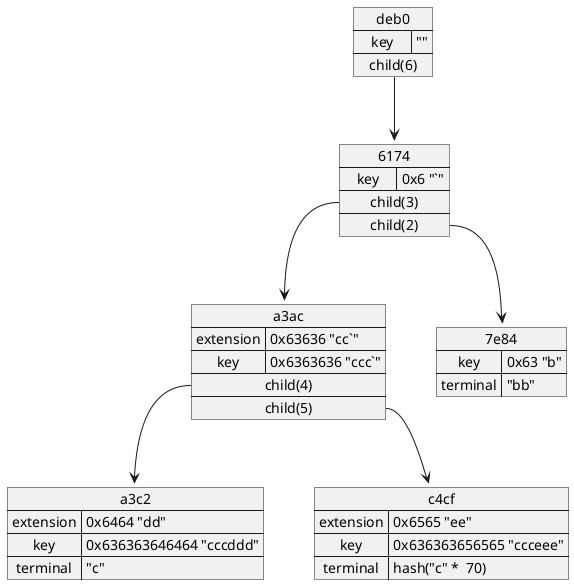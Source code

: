 @startuml

top to bottom direction

map a3c2 {
  extension => 0x6464 "dd"
  key => 0x636363646464 "cccddd"
  terminal => "c"
}
map c4cf {
  extension => 0x6565 "ee"
  key => 0x636363656565 "ccceee"
  terminal => hash("c" *  70)
}
map a3ac {
  extension => 0x63636 "cc`"
  key => 0x6363636 "ccc`"
  child(4) *--> a3c2
  child(5) *--> c4cf
}
map 7e84 {
  key => 0x63 "b"
  terminal => "bb"
}
map 6174 {
  key => 0x6 "`"
  child(3) *--> a3ac
  child(2) *--> 7e84
}
map deb0 {
  key => ""
  child(6) *--> 6174
}

@enduml
